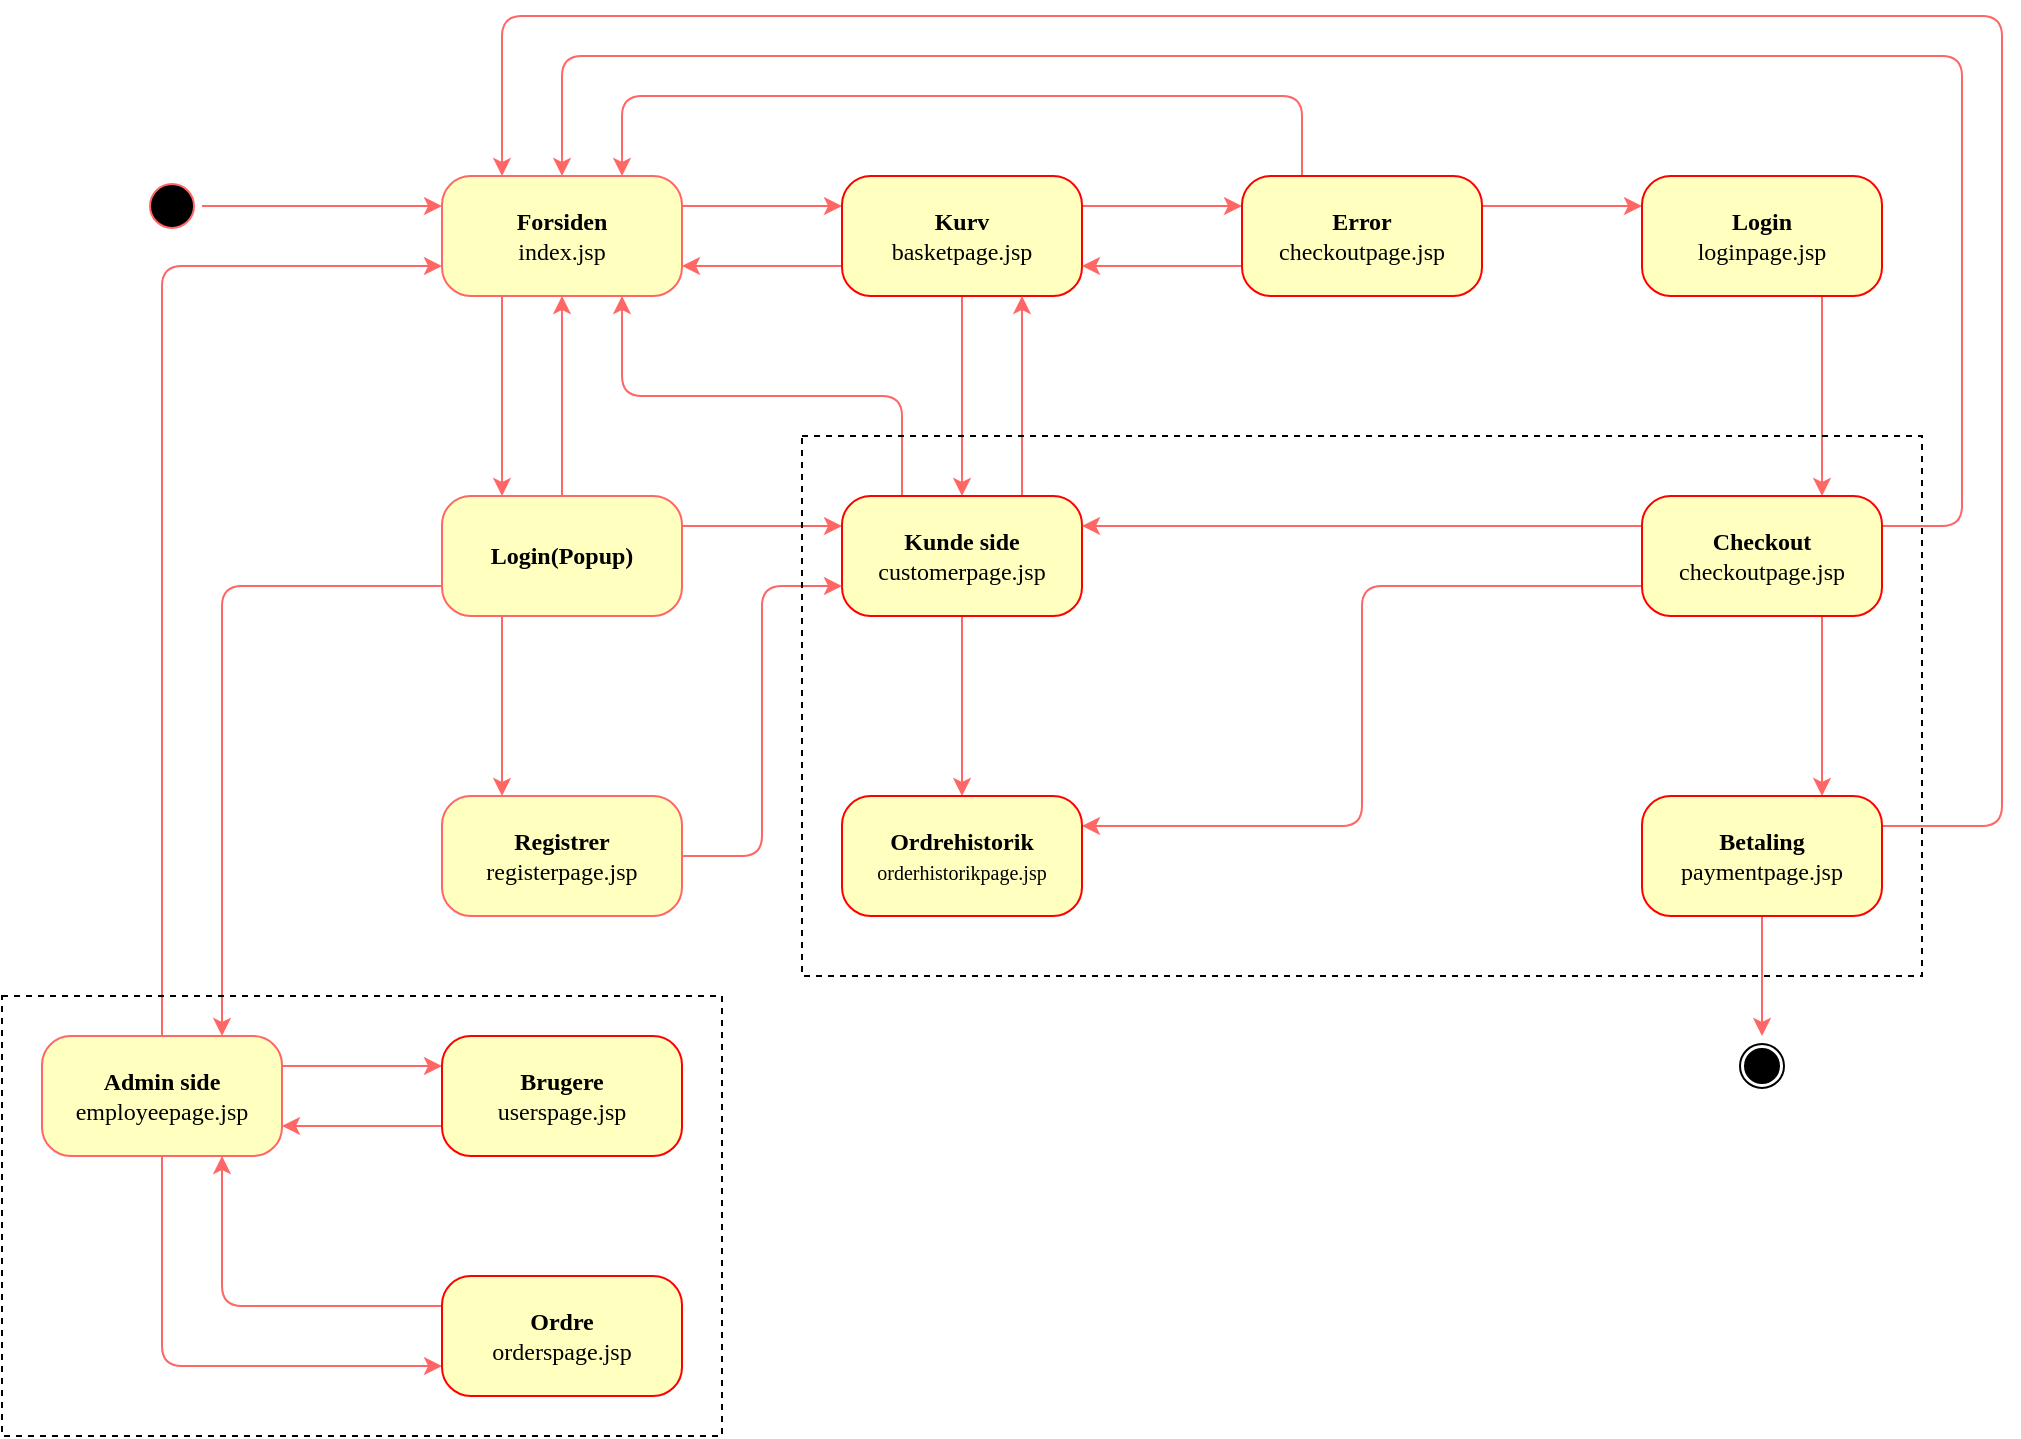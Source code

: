 <mxfile version="14.4.3" type="device"><diagram name="Page-1" id="58cdce13-f638-feb5-8d6f-7d28b1aa9fa0"><mxGraphModel dx="1183" dy="778" grid="1" gridSize="10" guides="1" tooltips="1" connect="1" arrows="1" fold="1" page="1" pageScale="1" pageWidth="1100" pageHeight="850" background="#ffffff" math="0" shadow="0"><root><mxCell id="0"/><mxCell id="1" parent="0"/><mxCell id="Q7nfEPJtbiIOZoBcVBbf-28" style="edgeStyle=orthogonalEdgeStyle;rounded=1;orthogonalLoop=1;jettySize=auto;html=1;exitX=0.5;exitY=0;exitDx=0;exitDy=0;entryX=0;entryY=0.25;entryDx=0;entryDy=0;strokeColor=#FF6666;" edge="1" parent="1" source="382b91b5511bd0f7-1" target="382b91b5511bd0f7-6"><mxGeometry relative="1" as="geometry"/></mxCell><mxCell id="382b91b5511bd0f7-1" value="" style="ellipse;html=1;shape=startState;fillColor=#000000;rounded=1;shadow=0;comic=0;labelBackgroundColor=none;fontFamily=Verdana;fontSize=12;fontColor=#000000;align=center;direction=south;strokeColor=#FF6666;" parent="1" vertex="1"><mxGeometry x="130" y="120" width="30" height="30" as="geometry"/></mxCell><mxCell id="Q7nfEPJtbiIOZoBcVBbf-11" style="edgeStyle=orthogonalEdgeStyle;rounded=1;orthogonalLoop=1;jettySize=auto;html=1;exitX=0.5;exitY=0;exitDx=0;exitDy=0;entryX=0.5;entryY=1;entryDx=0;entryDy=0;strokeColor=#FF6666;" edge="1" parent="1" source="382b91b5511bd0f7-5" target="382b91b5511bd0f7-6"><mxGeometry relative="1" as="geometry"/></mxCell><mxCell id="Q7nfEPJtbiIOZoBcVBbf-12" style="edgeStyle=orthogonalEdgeStyle;rounded=1;orthogonalLoop=1;jettySize=auto;html=1;exitX=0.25;exitY=1;exitDx=0;exitDy=0;entryX=0.25;entryY=0;entryDx=0;entryDy=0;strokeColor=#FF6666;" edge="1" parent="1" source="382b91b5511bd0f7-5" target="Q7nfEPJtbiIOZoBcVBbf-8"><mxGeometry relative="1" as="geometry"/></mxCell><mxCell id="Q7nfEPJtbiIOZoBcVBbf-25" style="edgeStyle=orthogonalEdgeStyle;rounded=1;orthogonalLoop=1;jettySize=auto;html=1;exitX=0;exitY=0.75;exitDx=0;exitDy=0;entryX=0.75;entryY=0;entryDx=0;entryDy=0;strokeColor=#FF6666;" edge="1" parent="1" source="382b91b5511bd0f7-5" target="382b91b5511bd0f7-8"><mxGeometry relative="1" as="geometry"/></mxCell><mxCell id="Q7nfEPJtbiIOZoBcVBbf-57" style="edgeStyle=orthogonalEdgeStyle;rounded=1;orthogonalLoop=1;jettySize=auto;html=1;exitX=1;exitY=0.25;exitDx=0;exitDy=0;entryX=0;entryY=0.25;entryDx=0;entryDy=0;strokeColor=#FF6666;" edge="1" parent="1" source="382b91b5511bd0f7-5" target="382b91b5511bd0f7-10"><mxGeometry relative="1" as="geometry"/></mxCell><mxCell id="382b91b5511bd0f7-5" value="&lt;b&gt;Login(Popup)&lt;/b&gt;" style="rounded=1;whiteSpace=wrap;html=1;arcSize=24;fillColor=#ffffc0;shadow=0;comic=0;labelBackgroundColor=none;fontFamily=Verdana;fontSize=12;fontColor=#000000;align=center;strokeColor=#FF6666;" parent="1" vertex="1"><mxGeometry x="280" y="280" width="120" height="60" as="geometry"/></mxCell><mxCell id="Q7nfEPJtbiIOZoBcVBbf-2" style="edgeStyle=orthogonalEdgeStyle;rounded=1;orthogonalLoop=1;jettySize=auto;html=1;exitX=0.25;exitY=1;exitDx=0;exitDy=0;entryX=0.25;entryY=0;entryDx=0;entryDy=0;strokeColor=#FF6666;" edge="1" parent="1" source="382b91b5511bd0f7-6" target="382b91b5511bd0f7-5"><mxGeometry relative="1" as="geometry"/></mxCell><mxCell id="Q7nfEPJtbiIOZoBcVBbf-5" style="edgeStyle=orthogonalEdgeStyle;rounded=1;orthogonalLoop=1;jettySize=auto;html=1;exitX=1;exitY=0.25;exitDx=0;exitDy=0;entryX=0;entryY=0.25;entryDx=0;entryDy=0;strokeColor=#FF6666;" edge="1" parent="1" source="382b91b5511bd0f7-6" target="382b91b5511bd0f7-7"><mxGeometry relative="1" as="geometry"/></mxCell><mxCell id="382b91b5511bd0f7-6" value="&lt;b&gt;Forsiden&lt;/b&gt;&lt;br&gt;index.jsp" style="rounded=1;whiteSpace=wrap;html=1;arcSize=24;fillColor=#ffffc0;shadow=0;comic=0;labelBackgroundColor=none;fontFamily=Verdana;fontSize=12;fontColor=#000000;align=center;strokeColor=#FF6666;" parent="1" vertex="1"><mxGeometry x="280" y="120" width="120" height="60" as="geometry"/></mxCell><mxCell id="Q7nfEPJtbiIOZoBcVBbf-31" style="edgeStyle=orthogonalEdgeStyle;rounded=1;orthogonalLoop=1;jettySize=auto;html=1;exitX=0.5;exitY=1;exitDx=0;exitDy=0;entryX=0.5;entryY=0;entryDx=0;entryDy=0;strokeColor=#FF6666;" edge="1" parent="1" source="382b91b5511bd0f7-7" target="382b91b5511bd0f7-10"><mxGeometry relative="1" as="geometry"/></mxCell><mxCell id="Q7nfEPJtbiIOZoBcVBbf-34" style="edgeStyle=orthogonalEdgeStyle;rounded=1;orthogonalLoop=1;jettySize=auto;html=1;exitX=1;exitY=0.25;exitDx=0;exitDy=0;entryX=0;entryY=0.25;entryDx=0;entryDy=0;strokeColor=#FF6666;" edge="1" parent="1" source="382b91b5511bd0f7-7" target="Q7nfEPJtbiIOZoBcVBbf-7"><mxGeometry relative="1" as="geometry"/></mxCell><mxCell id="Q7nfEPJtbiIOZoBcVBbf-78" style="edgeStyle=orthogonalEdgeStyle;rounded=1;orthogonalLoop=1;jettySize=auto;html=1;exitX=0;exitY=0.75;exitDx=0;exitDy=0;entryX=1;entryY=0.75;entryDx=0;entryDy=0;startArrow=none;startFill=0;strokeColor=#FF6666;" edge="1" parent="1" source="382b91b5511bd0f7-7" target="382b91b5511bd0f7-6"><mxGeometry relative="1" as="geometry"/></mxCell><mxCell id="382b91b5511bd0f7-7" value="&lt;b&gt;Kurv&lt;/b&gt;&lt;br&gt;basketpage.jsp" style="rounded=1;whiteSpace=wrap;html=1;arcSize=24;fillColor=#ffffc0;strokeColor=#ff0000;shadow=0;comic=0;labelBackgroundColor=none;fontFamily=Verdana;fontSize=12;fontColor=#000000;align=center;" parent="1" vertex="1"><mxGeometry x="480" y="120" width="120" height="60" as="geometry"/></mxCell><mxCell id="Q7nfEPJtbiIOZoBcVBbf-14" style="edgeStyle=orthogonalEdgeStyle;rounded=1;orthogonalLoop=1;jettySize=auto;html=1;exitX=0.25;exitY=0;exitDx=0;exitDy=0;entryX=0.75;entryY=1;entryDx=0;entryDy=0;strokeColor=#FF6666;" edge="1" parent="1" source="382b91b5511bd0f7-10" target="382b91b5511bd0f7-6"><mxGeometry relative="1" as="geometry"/></mxCell><mxCell id="Q7nfEPJtbiIOZoBcVBbf-32" style="edgeStyle=orthogonalEdgeStyle;rounded=1;orthogonalLoop=1;jettySize=auto;html=1;exitX=0.75;exitY=0;exitDx=0;exitDy=0;entryX=0.75;entryY=1;entryDx=0;entryDy=0;strokeColor=#FF6666;" edge="1" parent="1" source="382b91b5511bd0f7-10" target="382b91b5511bd0f7-7"><mxGeometry relative="1" as="geometry"/></mxCell><mxCell id="Q7nfEPJtbiIOZoBcVBbf-58" style="edgeStyle=orthogonalEdgeStyle;rounded=1;orthogonalLoop=1;jettySize=auto;html=1;exitX=0.5;exitY=1;exitDx=0;exitDy=0;strokeColor=#FF6666;" edge="1" parent="1" source="382b91b5511bd0f7-10" target="Q7nfEPJtbiIOZoBcVBbf-53"><mxGeometry relative="1" as="geometry"/></mxCell><mxCell id="382b91b5511bd0f7-10" value="&lt;b&gt;Kunde side&lt;/b&gt;&lt;br&gt;customerpage.jsp" style="rounded=1;whiteSpace=wrap;html=1;arcSize=24;fillColor=#ffffc0;strokeColor=#ff0000;shadow=0;comic=0;labelBackgroundColor=none;fontFamily=Verdana;fontSize=12;fontColor=#000000;align=center;" parent="1" vertex="1"><mxGeometry x="480" y="280" width="120" height="60" as="geometry"/></mxCell><mxCell id="Q7nfEPJtbiIOZoBcVBbf-35" style="edgeStyle=orthogonalEdgeStyle;rounded=1;orthogonalLoop=1;jettySize=auto;html=1;exitX=1;exitY=0.25;exitDx=0;exitDy=0;entryX=0;entryY=0.25;entryDx=0;entryDy=0;strokeColor=#FF6666;" edge="1" parent="1" source="Q7nfEPJtbiIOZoBcVBbf-7" target="Q7nfEPJtbiIOZoBcVBbf-18"><mxGeometry relative="1" as="geometry"/></mxCell><mxCell id="Q7nfEPJtbiIOZoBcVBbf-40" style="edgeStyle=orthogonalEdgeStyle;rounded=1;orthogonalLoop=1;jettySize=auto;html=1;exitX=0;exitY=0.75;exitDx=0;exitDy=0;entryX=1;entryY=0.75;entryDx=0;entryDy=0;strokeColor=#FF6666;" edge="1" parent="1" source="Q7nfEPJtbiIOZoBcVBbf-7" target="382b91b5511bd0f7-7"><mxGeometry relative="1" as="geometry"/></mxCell><mxCell id="Q7nfEPJtbiIOZoBcVBbf-50" style="edgeStyle=orthogonalEdgeStyle;rounded=1;orthogonalLoop=1;jettySize=auto;html=1;exitX=0.25;exitY=0;exitDx=0;exitDy=0;entryX=0.75;entryY=0;entryDx=0;entryDy=0;strokeColor=#FF6666;" edge="1" parent="1" source="Q7nfEPJtbiIOZoBcVBbf-7" target="382b91b5511bd0f7-6"><mxGeometry relative="1" as="geometry"><Array as="points"><mxPoint x="710" y="80"/><mxPoint x="370" y="80"/></Array></mxGeometry></mxCell><mxCell id="Q7nfEPJtbiIOZoBcVBbf-7" value="&lt;b&gt;Error&lt;/b&gt;&lt;br&gt;checkoutpage.jsp" style="rounded=1;whiteSpace=wrap;html=1;arcSize=24;fillColor=#ffffc0;strokeColor=#ff0000;shadow=0;comic=0;labelBackgroundColor=none;fontFamily=Verdana;fontSize=12;fontColor=#000000;align=center;" vertex="1" parent="1"><mxGeometry x="680" y="120" width="120" height="60" as="geometry"/></mxCell><mxCell id="Q7nfEPJtbiIOZoBcVBbf-74" style="edgeStyle=orthogonalEdgeStyle;rounded=1;orthogonalLoop=1;jettySize=auto;html=1;exitX=1;exitY=0.5;exitDx=0;exitDy=0;entryX=0;entryY=0.75;entryDx=0;entryDy=0;strokeColor=#FF6666;" edge="1" parent="1" source="Q7nfEPJtbiIOZoBcVBbf-8" target="382b91b5511bd0f7-10"><mxGeometry relative="1" as="geometry"/></mxCell><mxCell id="Q7nfEPJtbiIOZoBcVBbf-8" value="&lt;b&gt;Registrer&lt;/b&gt;&lt;br&gt;registerpage.jsp" style="rounded=1;whiteSpace=wrap;html=1;arcSize=24;fillColor=#ffffc0;shadow=0;comic=0;labelBackgroundColor=none;fontFamily=Verdana;fontSize=12;fontColor=#000000;align=center;strokeColor=#FF6666;" vertex="1" parent="1"><mxGeometry x="280" y="430" width="120" height="60" as="geometry"/></mxCell><mxCell id="Q7nfEPJtbiIOZoBcVBbf-21" style="edgeStyle=orthogonalEdgeStyle;rounded=1;orthogonalLoop=1;jettySize=auto;html=1;exitX=1;exitY=0.25;exitDx=0;exitDy=0;entryX=0;entryY=0.25;entryDx=0;entryDy=0;strokeColor=#FF6666;" edge="1" parent="1" source="382b91b5511bd0f7-8" target="Q7nfEPJtbiIOZoBcVBbf-19"><mxGeometry relative="1" as="geometry"/></mxCell><mxCell id="Q7nfEPJtbiIOZoBcVBbf-24" style="edgeStyle=orthogonalEdgeStyle;rounded=1;orthogonalLoop=1;jettySize=auto;html=1;exitX=0.5;exitY=1;exitDx=0;exitDy=0;entryX=0;entryY=0.75;entryDx=0;entryDy=0;strokeColor=#FF6666;" edge="1" parent="1" source="382b91b5511bd0f7-8" target="Q7nfEPJtbiIOZoBcVBbf-20"><mxGeometry relative="1" as="geometry"/></mxCell><mxCell id="Q7nfEPJtbiIOZoBcVBbf-27" style="edgeStyle=orthogonalEdgeStyle;rounded=1;orthogonalLoop=1;jettySize=auto;html=1;exitX=0.5;exitY=0;exitDx=0;exitDy=0;entryX=0;entryY=0.75;entryDx=0;entryDy=0;strokeColor=#FF6666;" edge="1" parent="1" source="382b91b5511bd0f7-8" target="382b91b5511bd0f7-6"><mxGeometry relative="1" as="geometry"/></mxCell><mxCell id="382b91b5511bd0f7-8" value="&lt;b&gt;Admin side&lt;/b&gt;&lt;br&gt;employeepage.jsp" style="rounded=1;whiteSpace=wrap;html=1;arcSize=24;fillColor=#ffffc0;shadow=0;comic=0;labelBackgroundColor=none;fontFamily=Verdana;fontSize=12;fontColor=#000000;align=center;strokeColor=#FF6666;" parent="1" vertex="1"><mxGeometry x="80" y="550" width="120" height="60" as="geometry"/></mxCell><mxCell id="Q7nfEPJtbiIOZoBcVBbf-37" style="edgeStyle=orthogonalEdgeStyle;rounded=1;orthogonalLoop=1;jettySize=auto;html=1;exitX=0.75;exitY=1;exitDx=0;exitDy=0;entryX=0.75;entryY=0;entryDx=0;entryDy=0;strokeColor=#FF6666;" edge="1" parent="1" source="Q7nfEPJtbiIOZoBcVBbf-18" target="Q7nfEPJtbiIOZoBcVBbf-33"><mxGeometry relative="1" as="geometry"/></mxCell><mxCell id="Q7nfEPJtbiIOZoBcVBbf-18" value="&lt;b&gt;Login&lt;/b&gt;&lt;br&gt;loginpage.jsp" style="rounded=1;whiteSpace=wrap;html=1;arcSize=24;fillColor=#ffffc0;strokeColor=#ff0000;shadow=0;comic=0;labelBackgroundColor=none;fontFamily=Verdana;fontSize=12;fontColor=#000000;align=center;" vertex="1" parent="1"><mxGeometry x="880" y="120" width="120" height="60" as="geometry"/></mxCell><mxCell id="Q7nfEPJtbiIOZoBcVBbf-22" style="edgeStyle=orthogonalEdgeStyle;rounded=1;orthogonalLoop=1;jettySize=auto;html=1;exitX=0;exitY=0.75;exitDx=0;exitDy=0;entryX=1;entryY=0.75;entryDx=0;entryDy=0;strokeColor=#FF6666;" edge="1" parent="1" source="Q7nfEPJtbiIOZoBcVBbf-19" target="382b91b5511bd0f7-8"><mxGeometry relative="1" as="geometry"/></mxCell><mxCell id="Q7nfEPJtbiIOZoBcVBbf-19" value="&lt;b&gt;Brugere&lt;/b&gt;&lt;br&gt;userspage.jsp" style="rounded=1;whiteSpace=wrap;html=1;arcSize=24;fillColor=#ffffc0;strokeColor=#ff0000;shadow=0;comic=0;labelBackgroundColor=none;fontFamily=Verdana;fontSize=12;fontColor=#000000;align=center;" vertex="1" parent="1"><mxGeometry x="280" y="550" width="120" height="60" as="geometry"/></mxCell><mxCell id="Q7nfEPJtbiIOZoBcVBbf-23" style="edgeStyle=orthogonalEdgeStyle;rounded=1;orthogonalLoop=1;jettySize=auto;html=1;exitX=0;exitY=0.25;exitDx=0;exitDy=0;entryX=0.75;entryY=1;entryDx=0;entryDy=0;strokeColor=#FF6666;" edge="1" parent="1" source="Q7nfEPJtbiIOZoBcVBbf-20" target="382b91b5511bd0f7-8"><mxGeometry relative="1" as="geometry"/></mxCell><mxCell id="Q7nfEPJtbiIOZoBcVBbf-20" value="&lt;b&gt;Ordre&lt;/b&gt;&lt;br&gt;orderspage.jsp" style="rounded=1;whiteSpace=wrap;html=1;arcSize=24;fillColor=#ffffc0;strokeColor=#ff0000;shadow=0;comic=0;labelBackgroundColor=none;fontFamily=Verdana;fontSize=12;fontColor=#000000;align=center;" vertex="1" parent="1"><mxGeometry x="280" y="670" width="120" height="60" as="geometry"/></mxCell><mxCell id="Q7nfEPJtbiIOZoBcVBbf-48" style="edgeStyle=orthogonalEdgeStyle;rounded=1;orthogonalLoop=1;jettySize=auto;html=1;exitX=0.75;exitY=1;exitDx=0;exitDy=0;entryX=0.75;entryY=0;entryDx=0;entryDy=0;strokeColor=#FF6666;" edge="1" parent="1" source="Q7nfEPJtbiIOZoBcVBbf-33" target="Q7nfEPJtbiIOZoBcVBbf-43"><mxGeometry relative="1" as="geometry"/></mxCell><mxCell id="Q7nfEPJtbiIOZoBcVBbf-51" style="edgeStyle=orthogonalEdgeStyle;rounded=1;orthogonalLoop=1;jettySize=auto;html=1;exitX=1;exitY=0.25;exitDx=0;exitDy=0;entryX=0.5;entryY=0;entryDx=0;entryDy=0;strokeColor=#FF6666;" edge="1" parent="1" source="Q7nfEPJtbiIOZoBcVBbf-33" target="382b91b5511bd0f7-6"><mxGeometry relative="1" as="geometry"><Array as="points"><mxPoint x="1040" y="295"/><mxPoint x="1040" y="60"/><mxPoint x="340" y="60"/></Array></mxGeometry></mxCell><mxCell id="Q7nfEPJtbiIOZoBcVBbf-66" style="edgeStyle=orthogonalEdgeStyle;rounded=1;orthogonalLoop=1;jettySize=auto;html=1;exitX=0;exitY=0.25;exitDx=0;exitDy=0;entryX=1;entryY=0.25;entryDx=0;entryDy=0;strokeColor=#FF6666;" edge="1" parent="1" source="Q7nfEPJtbiIOZoBcVBbf-33" target="382b91b5511bd0f7-10"><mxGeometry relative="1" as="geometry"/></mxCell><mxCell id="Q7nfEPJtbiIOZoBcVBbf-67" style="edgeStyle=orthogonalEdgeStyle;rounded=1;orthogonalLoop=1;jettySize=auto;html=1;exitX=0;exitY=0.75;exitDx=0;exitDy=0;entryX=1;entryY=0.25;entryDx=0;entryDy=0;strokeColor=#FF6666;" edge="1" parent="1" source="Q7nfEPJtbiIOZoBcVBbf-33" target="Q7nfEPJtbiIOZoBcVBbf-53"><mxGeometry relative="1" as="geometry"/></mxCell><mxCell id="Q7nfEPJtbiIOZoBcVBbf-33" value="&lt;b&gt;Checkout&lt;/b&gt;&lt;br&gt;checkoutpage.jsp" style="rounded=1;whiteSpace=wrap;html=1;arcSize=24;fillColor=#ffffc0;strokeColor=#ff0000;shadow=0;comic=0;labelBackgroundColor=none;fontFamily=Verdana;fontSize=12;fontColor=#000000;align=center;" vertex="1" parent="1"><mxGeometry x="880" y="280" width="120" height="60" as="geometry"/></mxCell><mxCell id="Q7nfEPJtbiIOZoBcVBbf-52" style="edgeStyle=orthogonalEdgeStyle;rounded=1;orthogonalLoop=1;jettySize=auto;html=1;exitX=1;exitY=0.25;exitDx=0;exitDy=0;entryX=0.25;entryY=0;entryDx=0;entryDy=0;strokeColor=#FF6666;" edge="1" parent="1" source="Q7nfEPJtbiIOZoBcVBbf-43" target="382b91b5511bd0f7-6"><mxGeometry relative="1" as="geometry"><Array as="points"><mxPoint x="1060" y="445"/><mxPoint x="1060" y="40"/><mxPoint x="310" y="40"/></Array></mxGeometry></mxCell><mxCell id="Q7nfEPJtbiIOZoBcVBbf-75" style="edgeStyle=orthogonalEdgeStyle;rounded=1;orthogonalLoop=1;jettySize=auto;html=1;exitX=0.5;exitY=1;exitDx=0;exitDy=0;strokeColor=#FF6666;" edge="1" parent="1" source="Q7nfEPJtbiIOZoBcVBbf-43"><mxGeometry relative="1" as="geometry"><mxPoint x="940" y="550" as="targetPoint"/></mxGeometry></mxCell><mxCell id="Q7nfEPJtbiIOZoBcVBbf-43" value="&lt;b&gt;Betaling&lt;/b&gt;&lt;br&gt;paymentpage.jsp" style="rounded=1;whiteSpace=wrap;html=1;arcSize=24;fillColor=#ffffc0;strokeColor=#ff0000;shadow=0;comic=0;labelBackgroundColor=none;fontFamily=Verdana;fontSize=12;fontColor=#000000;align=center;" vertex="1" parent="1"><mxGeometry x="880" y="430" width="120" height="60" as="geometry"/></mxCell><mxCell id="Q7nfEPJtbiIOZoBcVBbf-53" value="&lt;b&gt;Ordrehistorik&lt;/b&gt;&lt;br&gt;&lt;font style=&quot;font-size: 10px&quot;&gt;orderhistorikpage.jsp&lt;/font&gt;" style="rounded=1;whiteSpace=wrap;html=1;arcSize=24;fillColor=#ffffc0;strokeColor=#ff0000;shadow=0;comic=0;labelBackgroundColor=none;fontFamily=Verdana;fontSize=12;fontColor=#000000;align=center;" vertex="1" parent="1"><mxGeometry x="480" y="430" width="120" height="60" as="geometry"/></mxCell><mxCell id="Q7nfEPJtbiIOZoBcVBbf-61" value="" style="rounded=0;whiteSpace=wrap;html=1;glass=0;fillColor=none;shadow=0;sketch=0;dashed=1;" vertex="1" parent="1"><mxGeometry x="60" y="530" width="360" height="220" as="geometry"/></mxCell><mxCell id="Q7nfEPJtbiIOZoBcVBbf-76" value="" style="ellipse;html=1;shape=startState;rounded=1;shadow=0;comic=0;labelBackgroundColor=none;fontFamily=Verdana;fontSize=12;fontColor=#000000;align=center;direction=south;fillColor=none;" vertex="1" parent="1"><mxGeometry x="925" y="550" width="30" height="30" as="geometry"/></mxCell><mxCell id="Q7nfEPJtbiIOZoBcVBbf-77" value="" style="ellipse;html=1;shape=startState;rounded=1;shadow=0;comic=0;labelBackgroundColor=none;fontFamily=Verdana;fontSize=12;fontColor=#000000;align=center;direction=south;fillColor=#000000;" vertex="1" parent="1"><mxGeometry x="927.5" y="552.5" width="25" height="25" as="geometry"/></mxCell><mxCell id="Q7nfEPJtbiIOZoBcVBbf-79" value="" style="rounded=0;whiteSpace=wrap;html=1;glass=0;fillColor=none;shadow=0;sketch=0;dashed=1;" vertex="1" parent="1"><mxGeometry x="460" y="250" width="560" height="270" as="geometry"/></mxCell></root></mxGraphModel></diagram></mxfile>